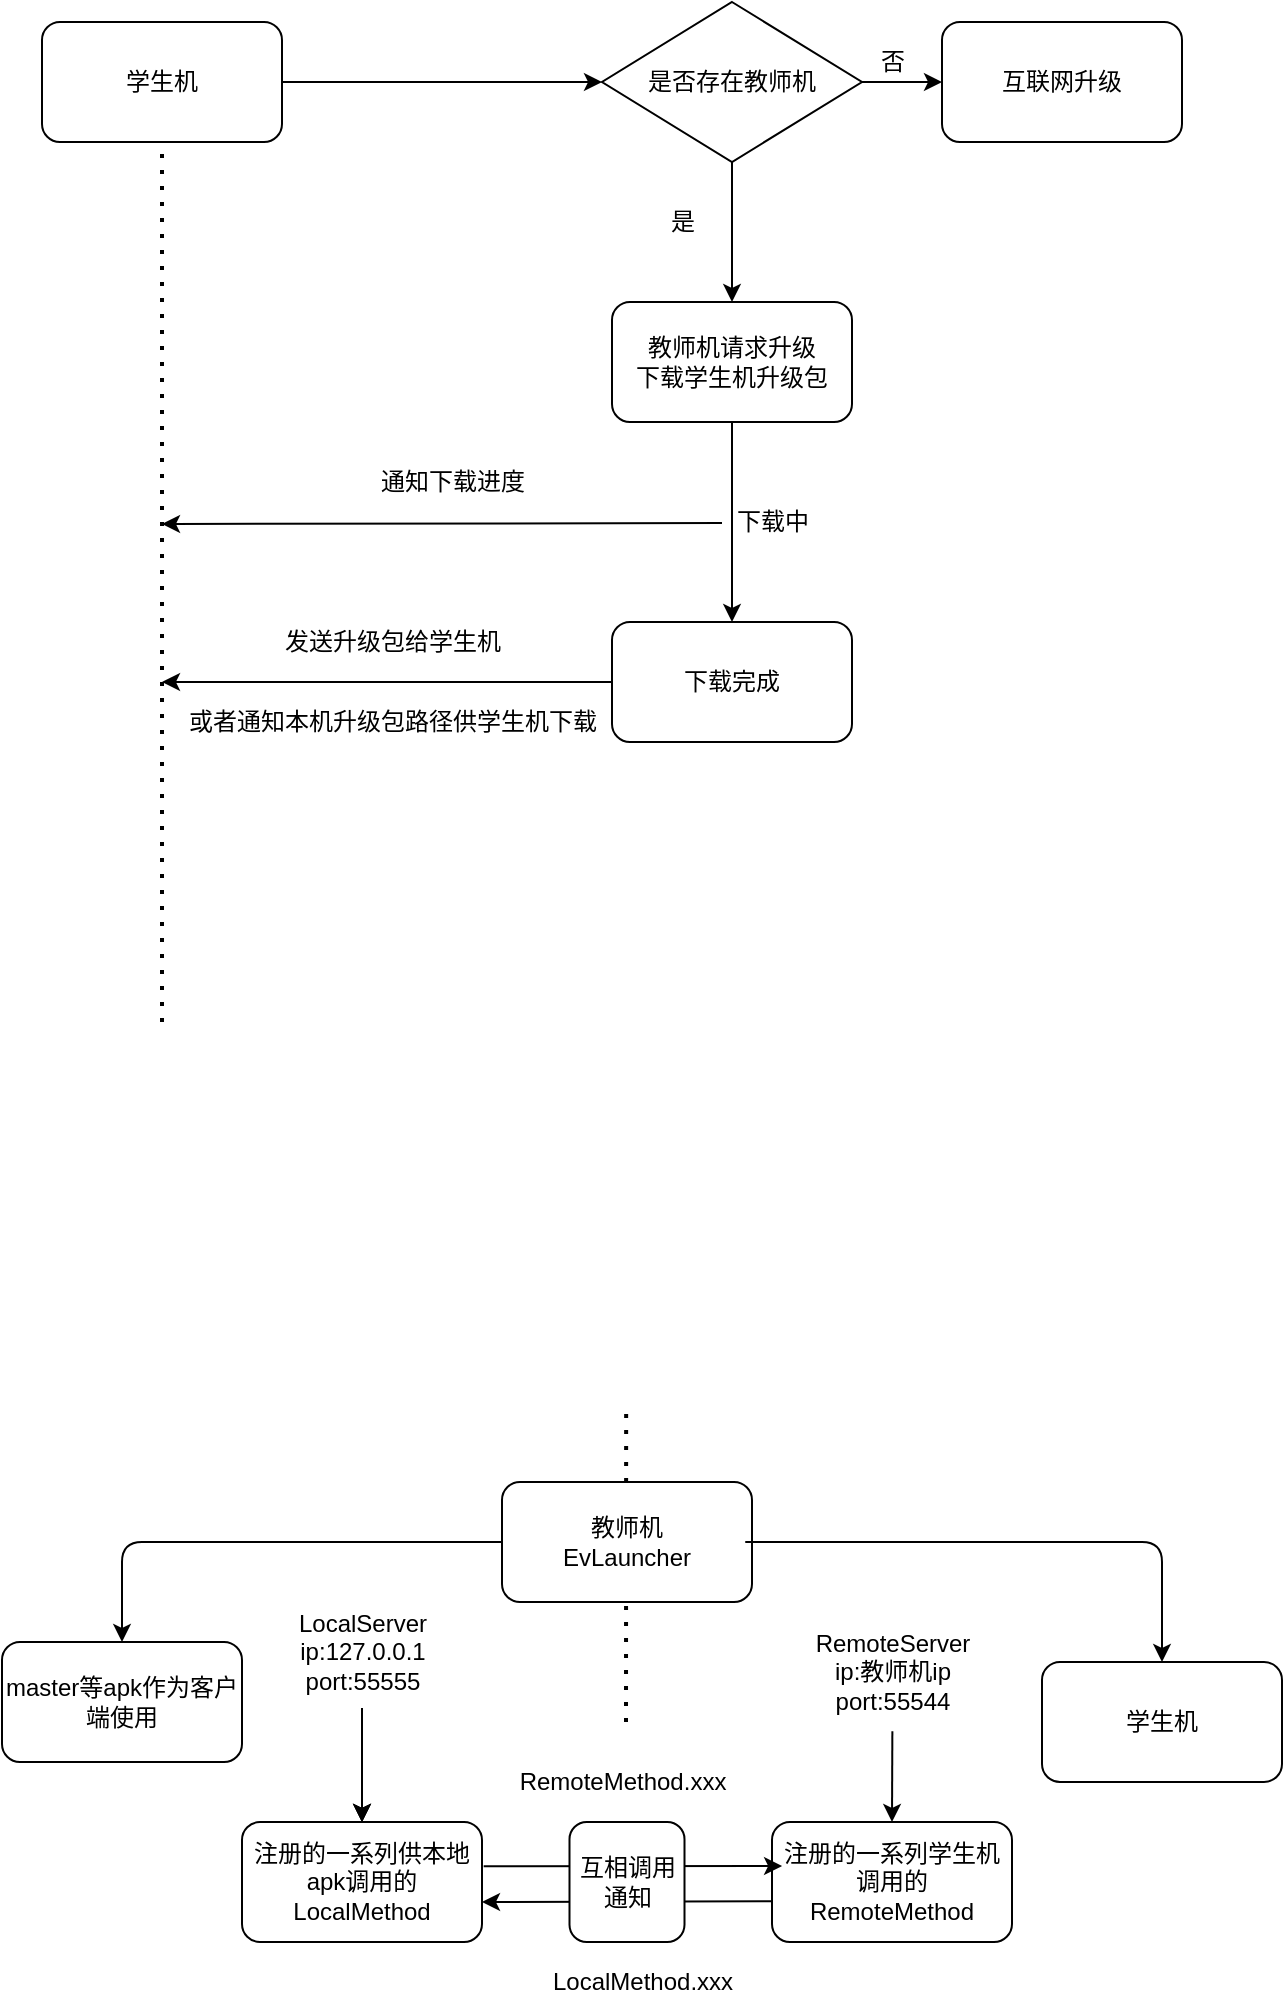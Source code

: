<mxfile version="14.2.3" type="github">
  <diagram id="BNXDuKq572OTITvmgVyn" name="Page-1">
    <mxGraphModel dx="785" dy="512" grid="1" gridSize="10" guides="1" tooltips="1" connect="1" arrows="1" fold="1" page="1" pageScale="1" pageWidth="827" pageHeight="1169" math="0" shadow="0">
      <root>
        <mxCell id="0" />
        <mxCell id="1" parent="0" />
        <mxCell id="I2Jf-kGnw8Qhnhh_3Aru-21" value="" style="endArrow=none;dashed=1;html=1;dashPattern=1 3;strokeWidth=2;" edge="1" parent="1">
          <mxGeometry width="50" height="50" relative="1" as="geometry">
            <mxPoint x="322" y="880" as="sourcePoint" />
            <mxPoint x="322.08" y="720" as="targetPoint" />
          </mxGeometry>
        </mxCell>
        <mxCell id="I2Jf-kGnw8Qhnhh_3Aru-1" value="学生机" style="rounded=1;whiteSpace=wrap;html=1;" vertex="1" parent="1">
          <mxGeometry x="30" y="30" width="120" height="60" as="geometry" />
        </mxCell>
        <mxCell id="I2Jf-kGnw8Qhnhh_3Aru-2" value="是否存在教师机" style="rhombus;whiteSpace=wrap;html=1;" vertex="1" parent="1">
          <mxGeometry x="310" y="20" width="130" height="80" as="geometry" />
        </mxCell>
        <mxCell id="I2Jf-kGnw8Qhnhh_3Aru-3" value="" style="endArrow=classic;html=1;exitX=1;exitY=0.5;exitDx=0;exitDy=0;" edge="1" parent="1" source="I2Jf-kGnw8Qhnhh_3Aru-1" target="I2Jf-kGnw8Qhnhh_3Aru-2">
          <mxGeometry width="50" height="50" relative="1" as="geometry">
            <mxPoint x="390" y="340" as="sourcePoint" />
            <mxPoint x="440" y="290" as="targetPoint" />
          </mxGeometry>
        </mxCell>
        <mxCell id="I2Jf-kGnw8Qhnhh_3Aru-4" value="" style="endArrow=classic;html=1;exitX=1;exitY=0.5;exitDx=0;exitDy=0;" edge="1" parent="1" source="I2Jf-kGnw8Qhnhh_3Aru-2">
          <mxGeometry width="50" height="50" relative="1" as="geometry">
            <mxPoint x="390" y="330" as="sourcePoint" />
            <mxPoint x="480" y="60" as="targetPoint" />
          </mxGeometry>
        </mxCell>
        <mxCell id="I2Jf-kGnw8Qhnhh_3Aru-5" value="否" style="text;html=1;align=center;verticalAlign=middle;resizable=0;points=[];autosize=1;" vertex="1" parent="1">
          <mxGeometry x="440" y="40" width="30" height="20" as="geometry" />
        </mxCell>
        <mxCell id="I2Jf-kGnw8Qhnhh_3Aru-6" value="" style="endArrow=classic;html=1;exitX=0.5;exitY=1;exitDx=0;exitDy=0;" edge="1" parent="1" source="I2Jf-kGnw8Qhnhh_3Aru-2">
          <mxGeometry width="50" height="50" relative="1" as="geometry">
            <mxPoint x="440" y="330" as="sourcePoint" />
            <mxPoint x="375" y="170" as="targetPoint" />
          </mxGeometry>
        </mxCell>
        <mxCell id="I2Jf-kGnw8Qhnhh_3Aru-7" value="是" style="text;html=1;align=center;verticalAlign=middle;resizable=0;points=[];autosize=1;" vertex="1" parent="1">
          <mxGeometry x="335" y="120" width="30" height="20" as="geometry" />
        </mxCell>
        <mxCell id="I2Jf-kGnw8Qhnhh_3Aru-8" value="互联网升级" style="rounded=1;whiteSpace=wrap;html=1;" vertex="1" parent="1">
          <mxGeometry x="480" y="30" width="120" height="60" as="geometry" />
        </mxCell>
        <mxCell id="I2Jf-kGnw8Qhnhh_3Aru-9" value="教师机请求升级&lt;br&gt;下载学生机升级包" style="rounded=1;whiteSpace=wrap;html=1;" vertex="1" parent="1">
          <mxGeometry x="315" y="170" width="120" height="60" as="geometry" />
        </mxCell>
        <mxCell id="I2Jf-kGnw8Qhnhh_3Aru-10" value="" style="endArrow=classic;html=1;exitX=0;exitY=0.525;exitDx=0;exitDy=0;exitPerimeter=0;" edge="1" parent="1" source="I2Jf-kGnw8Qhnhh_3Aru-14">
          <mxGeometry width="50" height="50" relative="1" as="geometry">
            <mxPoint x="370" y="281" as="sourcePoint" />
            <mxPoint x="90" y="281" as="targetPoint" />
            <Array as="points" />
          </mxGeometry>
        </mxCell>
        <mxCell id="I2Jf-kGnw8Qhnhh_3Aru-11" value="" style="endArrow=none;dashed=1;html=1;dashPattern=1 3;strokeWidth=2;entryX=0.5;entryY=1;entryDx=0;entryDy=0;" edge="1" parent="1" target="I2Jf-kGnw8Qhnhh_3Aru-1">
          <mxGeometry width="50" height="50" relative="1" as="geometry">
            <mxPoint x="90" y="530" as="sourcePoint" />
            <mxPoint x="440" y="280" as="targetPoint" />
          </mxGeometry>
        </mxCell>
        <mxCell id="I2Jf-kGnw8Qhnhh_3Aru-12" value="通知下载进度" style="text;html=1;align=center;verticalAlign=middle;resizable=0;points=[];autosize=1;" vertex="1" parent="1">
          <mxGeometry x="190" y="250" width="90" height="20" as="geometry" />
        </mxCell>
        <mxCell id="I2Jf-kGnw8Qhnhh_3Aru-13" value="" style="endArrow=classic;html=1;exitX=0.5;exitY=1;exitDx=0;exitDy=0;entryX=0.5;entryY=0;entryDx=0;entryDy=0;" edge="1" parent="1" source="I2Jf-kGnw8Qhnhh_3Aru-9" target="I2Jf-kGnw8Qhnhh_3Aru-15">
          <mxGeometry width="50" height="50" relative="1" as="geometry">
            <mxPoint x="440" y="330" as="sourcePoint" />
            <mxPoint x="375" y="320" as="targetPoint" />
          </mxGeometry>
        </mxCell>
        <mxCell id="I2Jf-kGnw8Qhnhh_3Aru-14" value="下载中" style="text;html=1;align=center;verticalAlign=middle;resizable=0;points=[];autosize=1;" vertex="1" parent="1">
          <mxGeometry x="370" y="270" width="50" height="20" as="geometry" />
        </mxCell>
        <mxCell id="I2Jf-kGnw8Qhnhh_3Aru-15" value="下载完成" style="rounded=1;whiteSpace=wrap;html=1;" vertex="1" parent="1">
          <mxGeometry x="315" y="330" width="120" height="60" as="geometry" />
        </mxCell>
        <mxCell id="I2Jf-kGnw8Qhnhh_3Aru-16" value="" style="endArrow=classic;html=1;exitX=0;exitY=0.5;exitDx=0;exitDy=0;" edge="1" parent="1" source="I2Jf-kGnw8Qhnhh_3Aru-15">
          <mxGeometry width="50" height="50" relative="1" as="geometry">
            <mxPoint x="390" y="330" as="sourcePoint" />
            <mxPoint x="90" y="360" as="targetPoint" />
          </mxGeometry>
        </mxCell>
        <mxCell id="I2Jf-kGnw8Qhnhh_3Aru-17" value="发送升级包给学生机" style="text;html=1;align=center;verticalAlign=middle;resizable=0;points=[];autosize=1;" vertex="1" parent="1">
          <mxGeometry x="145" y="330" width="120" height="20" as="geometry" />
        </mxCell>
        <mxCell id="I2Jf-kGnw8Qhnhh_3Aru-18" value="或者通知本机升级包路径供学生机下载" style="text;html=1;align=center;verticalAlign=middle;resizable=0;points=[];autosize=1;editable=1;resizeWidth=1;" vertex="1" parent="1">
          <mxGeometry x="95" y="370" width="220" height="20" as="geometry" />
        </mxCell>
        <mxCell id="I2Jf-kGnw8Qhnhh_3Aru-20" value="教师机&lt;br&gt;EvLauncher" style="rounded=1;whiteSpace=wrap;html=1;" vertex="1" parent="1">
          <mxGeometry x="260" y="760" width="125" height="60" as="geometry" />
        </mxCell>
        <mxCell id="I2Jf-kGnw8Qhnhh_3Aru-22" value="LocalServer&lt;br&gt;ip:127.0.0.1&lt;br&gt;port:55555" style="text;html=1;align=center;verticalAlign=middle;resizable=0;points=[];autosize=1;" vertex="1" parent="1">
          <mxGeometry x="150" y="820" width="80" height="50" as="geometry" />
        </mxCell>
        <mxCell id="I2Jf-kGnw8Qhnhh_3Aru-23" value="RemoteServer&lt;br&gt;ip:教师机ip&lt;br&gt;port:55544" style="text;html=1;align=center;verticalAlign=middle;resizable=0;points=[];autosize=1;" vertex="1" parent="1">
          <mxGeometry x="410" y="830" width="90" height="50" as="geometry" />
        </mxCell>
        <mxCell id="I2Jf-kGnw8Qhnhh_3Aru-24" value="" style="endArrow=classic;html=1;exitX=0;exitY=0.5;exitDx=0;exitDy=0;entryX=0.5;entryY=0;entryDx=0;entryDy=0;" edge="1" parent="1" source="I2Jf-kGnw8Qhnhh_3Aru-20" target="I2Jf-kGnw8Qhnhh_3Aru-25">
          <mxGeometry width="50" height="50" relative="1" as="geometry">
            <mxPoint x="340" y="930" as="sourcePoint" />
            <mxPoint x="120" y="840" as="targetPoint" />
            <Array as="points">
              <mxPoint x="70" y="790" />
            </Array>
          </mxGeometry>
        </mxCell>
        <mxCell id="I2Jf-kGnw8Qhnhh_3Aru-25" value="master等apk作为客户端使用" style="rounded=1;whiteSpace=wrap;html=1;" vertex="1" parent="1">
          <mxGeometry x="10" y="840" width="120" height="60" as="geometry" />
        </mxCell>
        <mxCell id="I2Jf-kGnw8Qhnhh_3Aru-26" value="学生机" style="rounded=1;whiteSpace=wrap;html=1;" vertex="1" parent="1">
          <mxGeometry x="530" y="850" width="120" height="60" as="geometry" />
        </mxCell>
        <mxCell id="I2Jf-kGnw8Qhnhh_3Aru-27" value="" style="endArrow=classic;html=1;exitX=1;exitY=0.5;exitDx=0;exitDy=0;entryX=0.5;entryY=0;entryDx=0;entryDy=0;" edge="1" parent="1" source="I2Jf-kGnw8Qhnhh_3Aru-20" target="I2Jf-kGnw8Qhnhh_3Aru-26">
          <mxGeometry width="50" height="50" relative="1" as="geometry">
            <mxPoint x="340" y="890" as="sourcePoint" />
            <mxPoint x="390" y="840" as="targetPoint" />
            <Array as="points">
              <mxPoint x="380" y="790" />
              <mxPoint x="590" y="790" />
            </Array>
          </mxGeometry>
        </mxCell>
        <mxCell id="I2Jf-kGnw8Qhnhh_3Aru-28" value="注册的一系列供本地apk调用的LocalMethod" style="rounded=1;whiteSpace=wrap;html=1;" vertex="1" parent="1">
          <mxGeometry x="130" y="930" width="120" height="60" as="geometry" />
        </mxCell>
        <mxCell id="I2Jf-kGnw8Qhnhh_3Aru-29" value="" style="endArrow=classic;html=1;exitX=0.5;exitY=1.06;exitDx=0;exitDy=0;exitPerimeter=0;entryX=0.5;entryY=0;entryDx=0;entryDy=0;" edge="1" parent="1" source="I2Jf-kGnw8Qhnhh_3Aru-22" target="I2Jf-kGnw8Qhnhh_3Aru-28">
          <mxGeometry width="50" height="50" relative="1" as="geometry">
            <mxPoint x="340" y="890" as="sourcePoint" />
            <mxPoint x="390" y="840" as="targetPoint" />
          </mxGeometry>
        </mxCell>
        <mxCell id="I2Jf-kGnw8Qhnhh_3Aru-30" value="注册的一系列学生机调用的RemoteMethod" style="rounded=1;whiteSpace=wrap;html=1;" vertex="1" parent="1">
          <mxGeometry x="395" y="930" width="120" height="60" as="geometry" />
        </mxCell>
        <mxCell id="I2Jf-kGnw8Qhnhh_3Aru-31" value="" style="endArrow=classic;html=1;exitX=0.5;exitY=1.06;exitDx=0;exitDy=0;exitPerimeter=0;entryX=0.5;entryY=0;entryDx=0;entryDy=0;" edge="1" parent="1" source="I2Jf-kGnw8Qhnhh_3Aru-22" target="I2Jf-kGnw8Qhnhh_3Aru-28">
          <mxGeometry width="50" height="50" relative="1" as="geometry">
            <mxPoint x="190" y="873.0" as="sourcePoint" />
            <mxPoint x="190" y="930" as="targetPoint" />
            <Array as="points">
              <mxPoint x="190" y="900" />
            </Array>
          </mxGeometry>
        </mxCell>
        <mxCell id="I2Jf-kGnw8Qhnhh_3Aru-32" value="" style="endArrow=classic;html=1;exitX=0.5;exitY=1.06;exitDx=0;exitDy=0;exitPerimeter=0;entryX=0.5;entryY=0;entryDx=0;entryDy=0;" edge="1" parent="1" source="I2Jf-kGnw8Qhnhh_3Aru-22" target="I2Jf-kGnw8Qhnhh_3Aru-28">
          <mxGeometry width="50" height="50" relative="1" as="geometry">
            <mxPoint x="190" y="873.0" as="sourcePoint" />
            <mxPoint x="190" y="930" as="targetPoint" />
            <Array as="points" />
          </mxGeometry>
        </mxCell>
        <mxCell id="I2Jf-kGnw8Qhnhh_3Aru-33" value="" style="endArrow=classic;html=1;exitX=0.502;exitY=1.093;exitDx=0;exitDy=0;exitPerimeter=0;entryX=0.5;entryY=0;entryDx=0;entryDy=0;" edge="1" parent="1" source="I2Jf-kGnw8Qhnhh_3Aru-23" target="I2Jf-kGnw8Qhnhh_3Aru-30">
          <mxGeometry width="50" height="50" relative="1" as="geometry">
            <mxPoint x="340" y="870" as="sourcePoint" />
            <mxPoint x="390" y="820" as="targetPoint" />
          </mxGeometry>
        </mxCell>
        <mxCell id="I2Jf-kGnw8Qhnhh_3Aru-37" value="" style="endArrow=classic;html=1;exitX=1.007;exitY=0.369;exitDx=0;exitDy=0;exitPerimeter=0;entryX=0.042;entryY=0.367;entryDx=0;entryDy=0;entryPerimeter=0;" edge="1" parent="1" source="I2Jf-kGnw8Qhnhh_3Aru-28" target="I2Jf-kGnw8Qhnhh_3Aru-30">
          <mxGeometry width="50" height="50" relative="1" as="geometry">
            <mxPoint x="340" y="950" as="sourcePoint" />
            <mxPoint x="390" y="952" as="targetPoint" />
          </mxGeometry>
        </mxCell>
        <mxCell id="I2Jf-kGnw8Qhnhh_3Aru-38" value="" style="endArrow=classic;html=1;exitX=0;exitY=0.661;exitDx=0;exitDy=0;exitPerimeter=0;" edge="1" parent="1" source="I2Jf-kGnw8Qhnhh_3Aru-30">
          <mxGeometry width="50" height="50" relative="1" as="geometry">
            <mxPoint x="340" y="950" as="sourcePoint" />
            <mxPoint x="250" y="970" as="targetPoint" />
          </mxGeometry>
        </mxCell>
        <mxCell id="I2Jf-kGnw8Qhnhh_3Aru-39" value="RemoteMethod.xxx" style="text;html=1;align=center;verticalAlign=middle;resizable=0;points=[];autosize=1;" vertex="1" parent="1">
          <mxGeometry x="260" y="900" width="120" height="20" as="geometry" />
        </mxCell>
        <mxCell id="I2Jf-kGnw8Qhnhh_3Aru-40" value="LocalMethod.xxx" style="text;html=1;align=center;verticalAlign=middle;resizable=0;points=[];autosize=1;" vertex="1" parent="1">
          <mxGeometry x="275" y="1000" width="110" height="20" as="geometry" />
        </mxCell>
        <mxCell id="I2Jf-kGnw8Qhnhh_3Aru-36" value="互相调用通知" style="rounded=1;whiteSpace=wrap;html=1;" vertex="1" parent="1">
          <mxGeometry x="293.75" y="930" width="57.5" height="60" as="geometry" />
        </mxCell>
      </root>
    </mxGraphModel>
  </diagram>
</mxfile>
